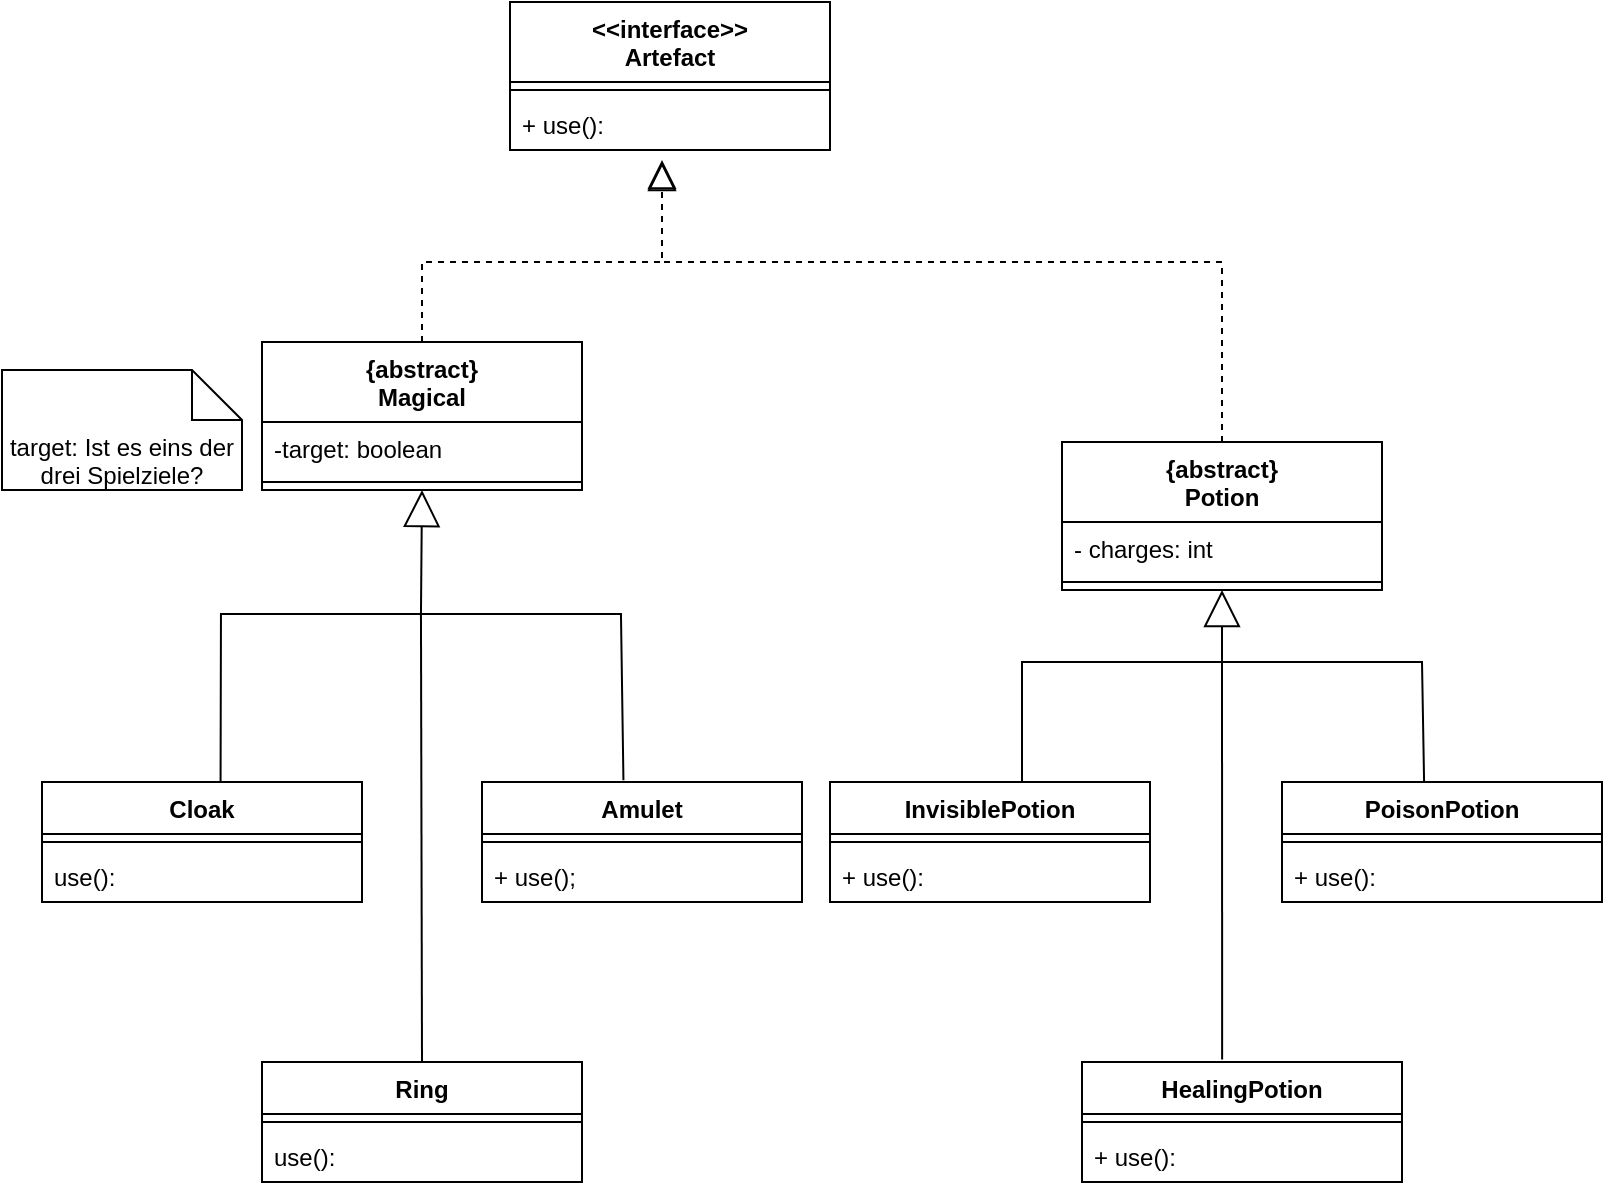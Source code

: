 <mxfile version="20.2.3" type="device"><diagram id="C5RBs43oDa-KdzZeNtuy" name="Page-1"><mxGraphModel dx="1102" dy="835" grid="1" gridSize="10" guides="1" tooltips="1" connect="1" arrows="1" fold="1" page="1" pageScale="1" pageWidth="827" pageHeight="1169" math="0" shadow="0"><root><mxCell id="WIyWlLk6GJQsqaUBKTNV-0"/><mxCell id="WIyWlLk6GJQsqaUBKTNV-1" parent="WIyWlLk6GJQsqaUBKTNV-0"/><mxCell id="XDozWT_ePmwQMR5UtD4j-0" value="&lt;&lt;interface&gt;&gt;&#10;Artefact" style="swimlane;fontStyle=1;align=center;verticalAlign=top;childLayout=stackLayout;horizontal=1;startSize=40;horizontalStack=0;resizeParent=1;resizeParentMax=0;resizeLast=0;collapsible=1;marginBottom=0;" parent="WIyWlLk6GJQsqaUBKTNV-1" vertex="1"><mxGeometry x="254" y="70" width="160" height="74" as="geometry"/></mxCell><mxCell id="XDozWT_ePmwQMR5UtD4j-2" value="" style="line;strokeWidth=1;fillColor=none;align=left;verticalAlign=middle;spacingTop=-1;spacingLeft=3;spacingRight=3;rotatable=0;labelPosition=right;points=[];portConstraint=eastwest;" parent="XDozWT_ePmwQMR5UtD4j-0" vertex="1"><mxGeometry y="40" width="160" height="8" as="geometry"/></mxCell><mxCell id="XDozWT_ePmwQMR5UtD4j-3" value="+ use():" style="text;strokeColor=none;fillColor=none;align=left;verticalAlign=top;spacingLeft=4;spacingRight=4;overflow=hidden;rotatable=0;points=[[0,0.5],[1,0.5]];portConstraint=eastwest;" parent="XDozWT_ePmwQMR5UtD4j-0" vertex="1"><mxGeometry y="48" width="160" height="26" as="geometry"/></mxCell><mxCell id="XDozWT_ePmwQMR5UtD4j-8" value="{abstract}&#10;Potion" style="swimlane;fontStyle=1;align=center;verticalAlign=top;childLayout=stackLayout;horizontal=1;startSize=40;horizontalStack=0;resizeParent=1;resizeParentMax=0;resizeLast=0;collapsible=1;marginBottom=0;" parent="WIyWlLk6GJQsqaUBKTNV-1" vertex="1"><mxGeometry x="530" y="290" width="160" height="74" as="geometry"/></mxCell><mxCell id="XDozWT_ePmwQMR5UtD4j-9" value="- charges: int" style="text;strokeColor=none;fillColor=none;align=left;verticalAlign=top;spacingLeft=4;spacingRight=4;overflow=hidden;rotatable=0;points=[[0,0.5],[1,0.5]];portConstraint=eastwest;" parent="XDozWT_ePmwQMR5UtD4j-8" vertex="1"><mxGeometry y="40" width="160" height="26" as="geometry"/></mxCell><mxCell id="XDozWT_ePmwQMR5UtD4j-10" value="" style="line;strokeWidth=1;fillColor=none;align=left;verticalAlign=middle;spacingTop=-1;spacingLeft=3;spacingRight=3;rotatable=0;labelPosition=right;points=[];portConstraint=eastwest;" parent="XDozWT_ePmwQMR5UtD4j-8" vertex="1"><mxGeometry y="66" width="160" height="8" as="geometry"/></mxCell><mxCell id="XDozWT_ePmwQMR5UtD4j-12" value="" style="endArrow=block;dashed=1;endFill=0;endSize=12;html=1;rounded=0;entryX=0.475;entryY=1.192;entryDx=0;entryDy=0;entryPerimeter=0;exitX=0.5;exitY=0;exitDx=0;exitDy=0;" parent="WIyWlLk6GJQsqaUBKTNV-1" source="XDozWT_ePmwQMR5UtD4j-8" target="XDozWT_ePmwQMR5UtD4j-3" edge="1"><mxGeometry width="160" relative="1" as="geometry"><mxPoint x="330" y="430" as="sourcePoint"/><mxPoint x="490" y="430" as="targetPoint"/><Array as="points"><mxPoint x="610" y="200"/><mxPoint x="330" y="200"/></Array></mxGeometry></mxCell><mxCell id="XDozWT_ePmwQMR5UtD4j-13" value="" style="endArrow=block;dashed=1;endFill=0;endSize=12;html=1;rounded=0;exitX=0.5;exitY=0;exitDx=0;exitDy=0;" parent="WIyWlLk6GJQsqaUBKTNV-1" source="XDozWT_ePmwQMR5UtD4j-48" edge="1"><mxGeometry width="160" relative="1" as="geometry"><mxPoint x="210" y="290" as="sourcePoint"/><mxPoint x="330" y="150" as="targetPoint"/><Array as="points"><mxPoint x="210" y="200"/><mxPoint x="330" y="200"/></Array></mxGeometry></mxCell><mxCell id="XDozWT_ePmwQMR5UtD4j-15" value="Cloak" style="swimlane;fontStyle=1;align=center;verticalAlign=top;childLayout=stackLayout;horizontal=1;startSize=26;horizontalStack=0;resizeParent=1;resizeParentMax=0;resizeLast=0;collapsible=1;marginBottom=0;" parent="WIyWlLk6GJQsqaUBKTNV-1" vertex="1"><mxGeometry x="20" y="460" width="160" height="60" as="geometry"/></mxCell><mxCell id="XDozWT_ePmwQMR5UtD4j-17" value="" style="line;strokeWidth=1;fillColor=none;align=left;verticalAlign=middle;spacingTop=-1;spacingLeft=3;spacingRight=3;rotatable=0;labelPosition=right;points=[];portConstraint=eastwest;" parent="XDozWT_ePmwQMR5UtD4j-15" vertex="1"><mxGeometry y="26" width="160" height="8" as="geometry"/></mxCell><mxCell id="XDozWT_ePmwQMR5UtD4j-18" value="use():" style="text;strokeColor=none;fillColor=none;align=left;verticalAlign=top;spacingLeft=4;spacingRight=4;overflow=hidden;rotatable=0;points=[[0,0.5],[1,0.5]];portConstraint=eastwest;" parent="XDozWT_ePmwQMR5UtD4j-15" vertex="1"><mxGeometry y="34" width="160" height="26" as="geometry"/></mxCell><mxCell id="XDozWT_ePmwQMR5UtD4j-19" value="Amulet" style="swimlane;fontStyle=1;align=center;verticalAlign=top;childLayout=stackLayout;horizontal=1;startSize=26;horizontalStack=0;resizeParent=1;resizeParentMax=0;resizeLast=0;collapsible=1;marginBottom=0;" parent="WIyWlLk6GJQsqaUBKTNV-1" vertex="1"><mxGeometry x="240" y="460" width="160" height="60" as="geometry"/></mxCell><mxCell id="XDozWT_ePmwQMR5UtD4j-21" value="" style="line;strokeWidth=1;fillColor=none;align=left;verticalAlign=middle;spacingTop=-1;spacingLeft=3;spacingRight=3;rotatable=0;labelPosition=right;points=[];portConstraint=eastwest;" parent="XDozWT_ePmwQMR5UtD4j-19" vertex="1"><mxGeometry y="26" width="160" height="8" as="geometry"/></mxCell><mxCell id="XDozWT_ePmwQMR5UtD4j-22" value="+ use();" style="text;strokeColor=none;fillColor=none;align=left;verticalAlign=top;spacingLeft=4;spacingRight=4;overflow=hidden;rotatable=0;points=[[0,0.5],[1,0.5]];portConstraint=eastwest;" parent="XDozWT_ePmwQMR5UtD4j-19" vertex="1"><mxGeometry y="34" width="160" height="26" as="geometry"/></mxCell><mxCell id="XDozWT_ePmwQMR5UtD4j-23" value="Ring" style="swimlane;fontStyle=1;align=center;verticalAlign=top;childLayout=stackLayout;horizontal=1;startSize=26;horizontalStack=0;resizeParent=1;resizeParentMax=0;resizeLast=0;collapsible=1;marginBottom=0;" parent="WIyWlLk6GJQsqaUBKTNV-1" vertex="1"><mxGeometry x="130" y="600" width="160" height="60" as="geometry"/></mxCell><mxCell id="XDozWT_ePmwQMR5UtD4j-25" value="" style="line;strokeWidth=1;fillColor=none;align=left;verticalAlign=middle;spacingTop=-1;spacingLeft=3;spacingRight=3;rotatable=0;labelPosition=right;points=[];portConstraint=eastwest;" parent="XDozWT_ePmwQMR5UtD4j-23" vertex="1"><mxGeometry y="26" width="160" height="8" as="geometry"/></mxCell><mxCell id="XDozWT_ePmwQMR5UtD4j-26" value="use():" style="text;strokeColor=none;fillColor=none;align=left;verticalAlign=top;spacingLeft=4;spacingRight=4;overflow=hidden;rotatable=0;points=[[0,0.5],[1,0.5]];portConstraint=eastwest;" parent="XDozWT_ePmwQMR5UtD4j-23" vertex="1"><mxGeometry y="34" width="160" height="26" as="geometry"/></mxCell><mxCell id="XDozWT_ePmwQMR5UtD4j-30" value="HealingPotion" style="swimlane;fontStyle=1;align=center;verticalAlign=top;childLayout=stackLayout;horizontal=1;startSize=26;horizontalStack=0;resizeParent=1;resizeParentMax=0;resizeLast=0;collapsible=1;marginBottom=0;" parent="WIyWlLk6GJQsqaUBKTNV-1" vertex="1"><mxGeometry x="540" y="600" width="160" height="60" as="geometry"/></mxCell><mxCell id="XDozWT_ePmwQMR5UtD4j-32" value="" style="line;strokeWidth=1;fillColor=none;align=left;verticalAlign=middle;spacingTop=-1;spacingLeft=3;spacingRight=3;rotatable=0;labelPosition=right;points=[];portConstraint=eastwest;" parent="XDozWT_ePmwQMR5UtD4j-30" vertex="1"><mxGeometry y="26" width="160" height="8" as="geometry"/></mxCell><mxCell id="XDozWT_ePmwQMR5UtD4j-33" value="+ use():" style="text;strokeColor=none;fillColor=none;align=left;verticalAlign=top;spacingLeft=4;spacingRight=4;overflow=hidden;rotatable=0;points=[[0,0.5],[1,0.5]];portConstraint=eastwest;" parent="XDozWT_ePmwQMR5UtD4j-30" vertex="1"><mxGeometry y="34" width="160" height="26" as="geometry"/></mxCell><mxCell id="XDozWT_ePmwQMR5UtD4j-34" value="PoisonPotion" style="swimlane;fontStyle=1;align=center;verticalAlign=top;childLayout=stackLayout;horizontal=1;startSize=26;horizontalStack=0;resizeParent=1;resizeParentMax=0;resizeLast=0;collapsible=1;marginBottom=0;" parent="WIyWlLk6GJQsqaUBKTNV-1" vertex="1"><mxGeometry x="640" y="460" width="160" height="60" as="geometry"/></mxCell><mxCell id="XDozWT_ePmwQMR5UtD4j-36" value="" style="line;strokeWidth=1;fillColor=none;align=left;verticalAlign=middle;spacingTop=-1;spacingLeft=3;spacingRight=3;rotatable=0;labelPosition=right;points=[];portConstraint=eastwest;" parent="XDozWT_ePmwQMR5UtD4j-34" vertex="1"><mxGeometry y="26" width="160" height="8" as="geometry"/></mxCell><mxCell id="XDozWT_ePmwQMR5UtD4j-37" value="+ use():" style="text;strokeColor=none;fillColor=none;align=left;verticalAlign=top;spacingLeft=4;spacingRight=4;overflow=hidden;rotatable=0;points=[[0,0.5],[1,0.5]];portConstraint=eastwest;" parent="XDozWT_ePmwQMR5UtD4j-34" vertex="1"><mxGeometry y="34" width="160" height="26" as="geometry"/></mxCell><mxCell id="XDozWT_ePmwQMR5UtD4j-38" value="InvisiblePotion" style="swimlane;fontStyle=1;align=center;verticalAlign=top;childLayout=stackLayout;horizontal=1;startSize=26;horizontalStack=0;resizeParent=1;resizeParentMax=0;resizeLast=0;collapsible=1;marginBottom=0;" parent="WIyWlLk6GJQsqaUBKTNV-1" vertex="1"><mxGeometry x="414" y="460" width="160" height="60" as="geometry"/></mxCell><mxCell id="XDozWT_ePmwQMR5UtD4j-40" value="" style="line;strokeWidth=1;fillColor=none;align=left;verticalAlign=middle;spacingTop=-1;spacingLeft=3;spacingRight=3;rotatable=0;labelPosition=right;points=[];portConstraint=eastwest;" parent="XDozWT_ePmwQMR5UtD4j-38" vertex="1"><mxGeometry y="26" width="160" height="8" as="geometry"/></mxCell><mxCell id="XDozWT_ePmwQMR5UtD4j-41" value="+ use():" style="text;strokeColor=none;fillColor=none;align=left;verticalAlign=top;spacingLeft=4;spacingRight=4;overflow=hidden;rotatable=0;points=[[0,0.5],[1,0.5]];portConstraint=eastwest;" parent="XDozWT_ePmwQMR5UtD4j-38" vertex="1"><mxGeometry y="34" width="160" height="26" as="geometry"/></mxCell><mxCell id="XDozWT_ePmwQMR5UtD4j-48" value="{abstract}&#10;Magical" style="swimlane;fontStyle=1;align=center;verticalAlign=top;childLayout=stackLayout;horizontal=1;startSize=40;horizontalStack=0;resizeParent=1;resizeParentMax=0;resizeLast=0;collapsible=1;marginBottom=0;" parent="WIyWlLk6GJQsqaUBKTNV-1" vertex="1"><mxGeometry x="130" y="240" width="160" height="74" as="geometry"/></mxCell><mxCell id="XDozWT_ePmwQMR5UtD4j-49" value="-target: boolean" style="text;strokeColor=none;fillColor=none;align=left;verticalAlign=top;spacingLeft=4;spacingRight=4;overflow=hidden;rotatable=0;points=[[0,0.5],[1,0.5]];portConstraint=eastwest;" parent="XDozWT_ePmwQMR5UtD4j-48" vertex="1"><mxGeometry y="40" width="160" height="26" as="geometry"/></mxCell><mxCell id="XDozWT_ePmwQMR5UtD4j-50" value="" style="line;strokeWidth=1;fillColor=none;align=left;verticalAlign=middle;spacingTop=-1;spacingLeft=3;spacingRight=3;rotatable=0;labelPosition=right;points=[];portConstraint=eastwest;" parent="XDozWT_ePmwQMR5UtD4j-48" vertex="1"><mxGeometry y="66" width="160" height="8" as="geometry"/></mxCell><mxCell id="XDozWT_ePmwQMR5UtD4j-57" value="" style="endArrow=block;endSize=16;endFill=0;html=1;rounded=0;entryX=0.5;entryY=1;entryDx=0;entryDy=0;" parent="WIyWlLk6GJQsqaUBKTNV-1" target="XDozWT_ePmwQMR5UtD4j-8" edge="1"><mxGeometry x="-0.25" width="160" relative="1" as="geometry"><mxPoint x="610" y="400" as="sourcePoint"/><mxPoint x="690" y="390" as="targetPoint"/><mxPoint as="offset"/></mxGeometry></mxCell><mxCell id="XDozWT_ePmwQMR5UtD4j-61" value="" style="endArrow=none;html=1;rounded=0;exitX=0.6;exitY=0;exitDx=0;exitDy=0;exitPerimeter=0;" parent="WIyWlLk6GJQsqaUBKTNV-1" source="XDozWT_ePmwQMR5UtD4j-38" edge="1"><mxGeometry width="50" height="50" relative="1" as="geometry"><mxPoint x="540" y="430" as="sourcePoint"/><mxPoint x="610" y="400" as="targetPoint"/><Array as="points"><mxPoint x="510" y="400"/></Array></mxGeometry></mxCell><mxCell id="XDozWT_ePmwQMR5UtD4j-62" value="" style="endArrow=none;html=1;rounded=0;exitX=0.444;exitY=-0.009;exitDx=0;exitDy=0;exitPerimeter=0;" parent="WIyWlLk6GJQsqaUBKTNV-1" source="XDozWT_ePmwQMR5UtD4j-34" edge="1"><mxGeometry width="50" height="50" relative="1" as="geometry"><mxPoint x="520.0" y="470" as="sourcePoint"/><mxPoint x="610" y="400" as="targetPoint"/><Array as="points"><mxPoint x="710" y="400"/></Array></mxGeometry></mxCell><mxCell id="XDozWT_ePmwQMR5UtD4j-64" value="" style="endArrow=none;html=1;rounded=0;exitX=0.438;exitY=-0.02;exitDx=0;exitDy=0;exitPerimeter=0;" parent="WIyWlLk6GJQsqaUBKTNV-1" source="XDozWT_ePmwQMR5UtD4j-30" edge="1"><mxGeometry width="50" height="50" relative="1" as="geometry"><mxPoint x="610" y="490" as="sourcePoint"/><mxPoint x="610" y="400" as="targetPoint"/></mxGeometry></mxCell><mxCell id="XDozWT_ePmwQMR5UtD4j-65" value="" style="endArrow=block;endSize=16;endFill=0;html=1;rounded=0;entryX=0.5;entryY=1;entryDx=0;entryDy=0;" parent="WIyWlLk6GJQsqaUBKTNV-1" target="XDozWT_ePmwQMR5UtD4j-48" edge="1"><mxGeometry x="-0.25" width="160" relative="1" as="geometry"><mxPoint x="209.48" y="376.0" as="sourcePoint"/><mxPoint x="209.48" y="340" as="targetPoint"/><mxPoint as="offset"/></mxGeometry></mxCell><mxCell id="XDozWT_ePmwQMR5UtD4j-66" value="" style="endArrow=none;html=1;rounded=0;exitX=0.558;exitY=0.002;exitDx=0;exitDy=0;exitPerimeter=0;" parent="WIyWlLk6GJQsqaUBKTNV-1" source="XDozWT_ePmwQMR5UtD4j-15" edge="1"><mxGeometry width="50" height="50" relative="1" as="geometry"><mxPoint x="109.48" y="436.0" as="sourcePoint"/><mxPoint x="209.48" y="376.0" as="targetPoint"/><Array as="points"><mxPoint x="109.48" y="376"/></Array></mxGeometry></mxCell><mxCell id="XDozWT_ePmwQMR5UtD4j-67" value="" style="endArrow=none;html=1;rounded=0;exitX=0.442;exitY=-0.014;exitDx=0;exitDy=0;exitPerimeter=0;" parent="WIyWlLk6GJQsqaUBKTNV-1" source="XDozWT_ePmwQMR5UtD4j-19" edge="1"><mxGeometry width="50" height="50" relative="1" as="geometry"><mxPoint x="310.52" y="435.46" as="sourcePoint"/><mxPoint x="209.48" y="376.0" as="targetPoint"/><Array as="points"><mxPoint x="309.48" y="376"/></Array></mxGeometry></mxCell><mxCell id="XDozWT_ePmwQMR5UtD4j-68" value="" style="endArrow=none;html=1;rounded=0;exitX=0.5;exitY=0;exitDx=0;exitDy=0;" parent="WIyWlLk6GJQsqaUBKTNV-1" source="XDozWT_ePmwQMR5UtD4j-23" edge="1"><mxGeometry width="50" height="50" relative="1" as="geometry"><mxPoint x="209.56" y="574.8" as="sourcePoint"/><mxPoint x="209.48" y="376.0" as="targetPoint"/></mxGeometry></mxCell><mxCell id="KJQoGHwRDVXoPpN3hVmh-0" value="target: Ist es eins der drei Spielziele?" style="shape=note2;boundedLbl=1;whiteSpace=wrap;html=1;size=25;verticalAlign=top;align=center;" vertex="1" parent="WIyWlLk6GJQsqaUBKTNV-1"><mxGeometry y="254" width="120" height="60" as="geometry"/></mxCell></root></mxGraphModel></diagram></mxfile>